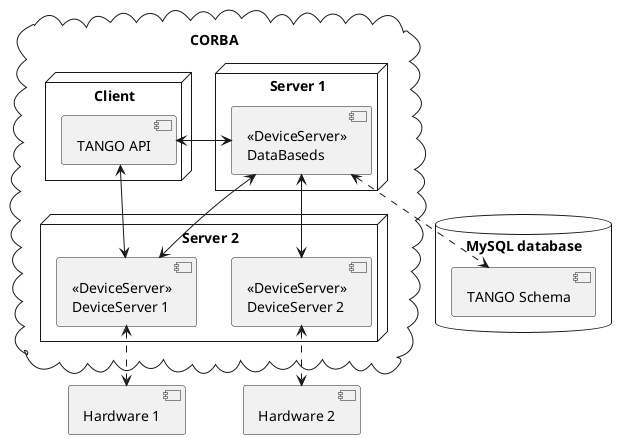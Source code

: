 @startuml

cloud "CORBA" {

node "Server 1" {
  component "<<DeviceServer>>\nDataBaseds" as DBDS
'  component "<<DeviceServer>>\nTangoAccessControl" as TAC
}

node "Server 2" {
  component "<<DeviceServer>>\nDeviceServer 1" as DS1
  component "<<DeviceServer>>\nDeviceServer 2" as DS2
}

node "Client" {
  component "TANGO API" as DP
}

}

database "MySQL database" {
  component "TANGO Schema" as DB
}

component "Hardware 1" as HW1
component "Hardware 2" as HW2

HW1 <.u.> DS1
HW2 <.u.> DS2

DS1 <-u-> DBDS
DS2 <-u-> DBDS

DBDS <.d.> DB
' TAC  <.> DB

DP <-> DBDS
' DP <-> TAC
DP <-> DS1

@enduml
